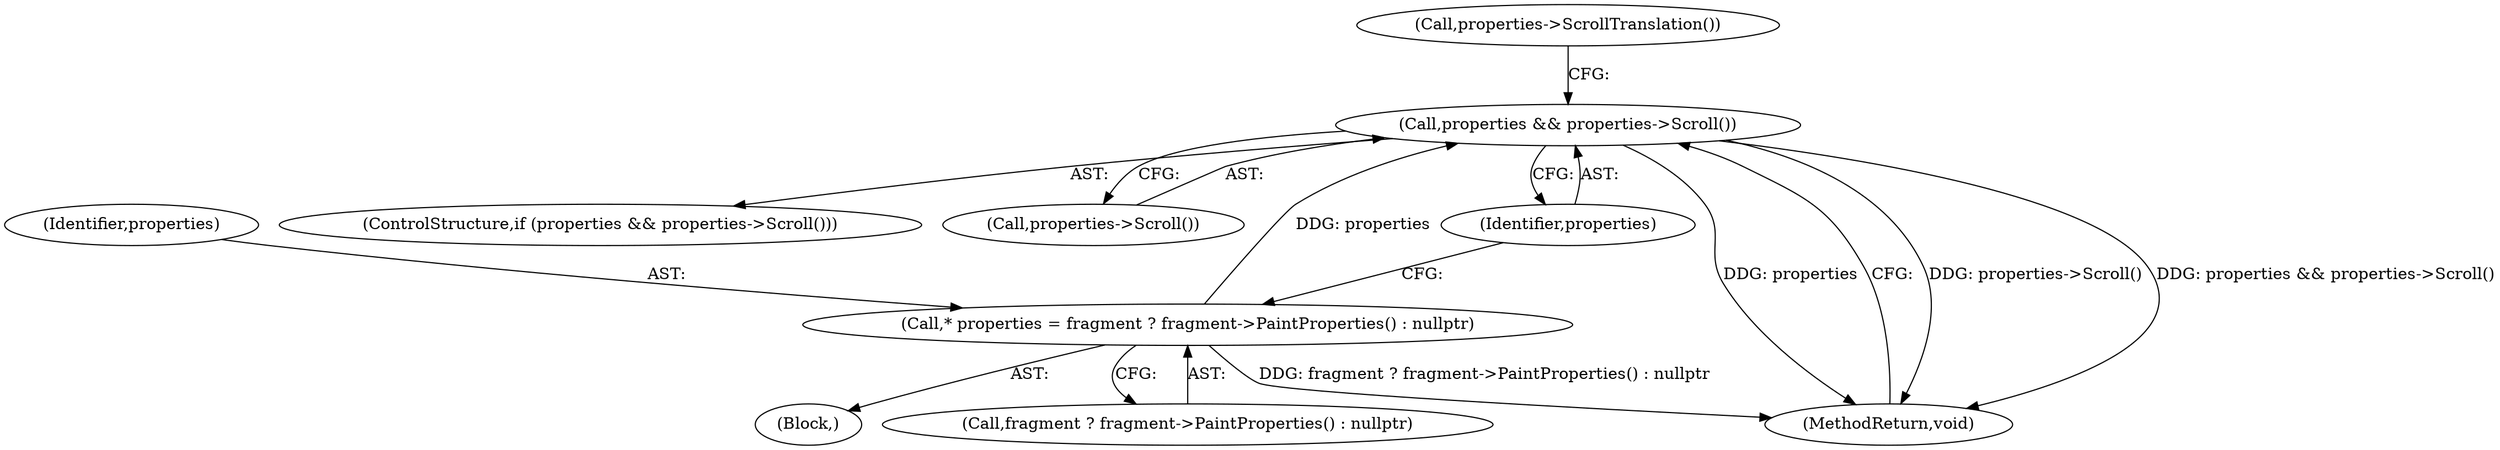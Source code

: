 digraph "0_Chrome_f911e11e7f6b5c0d6f5ee694a9871de6619889f7@pointer" {
"1000123" [label="(Call,properties && properties->Scroll())"];
"1000116" [label="(Call,* properties = fragment ? fragment->PaintProperties() : nullptr)"];
"1000116" [label="(Call,* properties = fragment ? fragment->PaintProperties() : nullptr)"];
"1000128" [label="(Call,properties->ScrollTranslation())"];
"1000122" [label="(ControlStructure,if (properties && properties->Scroll()))"];
"1000117" [label="(Identifier,properties)"];
"1000125" [label="(Call,properties->Scroll())"];
"1000124" [label="(Identifier,properties)"];
"1000138" [label="(MethodReturn,void)"];
"1000102" [label="(Block,)"];
"1000118" [label="(Call,fragment ? fragment->PaintProperties() : nullptr)"];
"1000123" [label="(Call,properties && properties->Scroll())"];
"1000123" -> "1000122"  [label="AST: "];
"1000123" -> "1000124"  [label="CFG: "];
"1000123" -> "1000125"  [label="CFG: "];
"1000124" -> "1000123"  [label="AST: "];
"1000125" -> "1000123"  [label="AST: "];
"1000128" -> "1000123"  [label="CFG: "];
"1000138" -> "1000123"  [label="CFG: "];
"1000123" -> "1000138"  [label="DDG: properties->Scroll()"];
"1000123" -> "1000138"  [label="DDG: properties && properties->Scroll()"];
"1000123" -> "1000138"  [label="DDG: properties"];
"1000116" -> "1000123"  [label="DDG: properties"];
"1000116" -> "1000102"  [label="AST: "];
"1000116" -> "1000118"  [label="CFG: "];
"1000117" -> "1000116"  [label="AST: "];
"1000118" -> "1000116"  [label="AST: "];
"1000124" -> "1000116"  [label="CFG: "];
"1000116" -> "1000138"  [label="DDG: fragment ? fragment->PaintProperties() : nullptr"];
}
